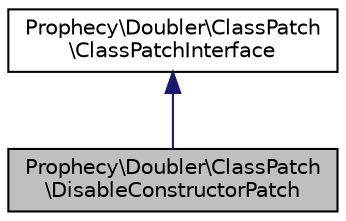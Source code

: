 digraph "Prophecy\Doubler\ClassPatch\DisableConstructorPatch"
{
  edge [fontname="Helvetica",fontsize="10",labelfontname="Helvetica",labelfontsize="10"];
  node [fontname="Helvetica",fontsize="10",shape=record];
  Node2 [label="Prophecy\\Doubler\\ClassPatch\l\\DisableConstructorPatch",height=0.2,width=0.4,color="black", fillcolor="grey75", style="filled", fontcolor="black"];
  Node3 -> Node2 [dir="back",color="midnightblue",fontsize="10",style="solid",fontname="Helvetica"];
  Node3 [label="Prophecy\\Doubler\\ClassPatch\l\\ClassPatchInterface",height=0.2,width=0.4,color="black", fillcolor="white", style="filled",URL="$interfaceProphecy_1_1Doubler_1_1ClassPatch_1_1ClassPatchInterface.html"];
}
